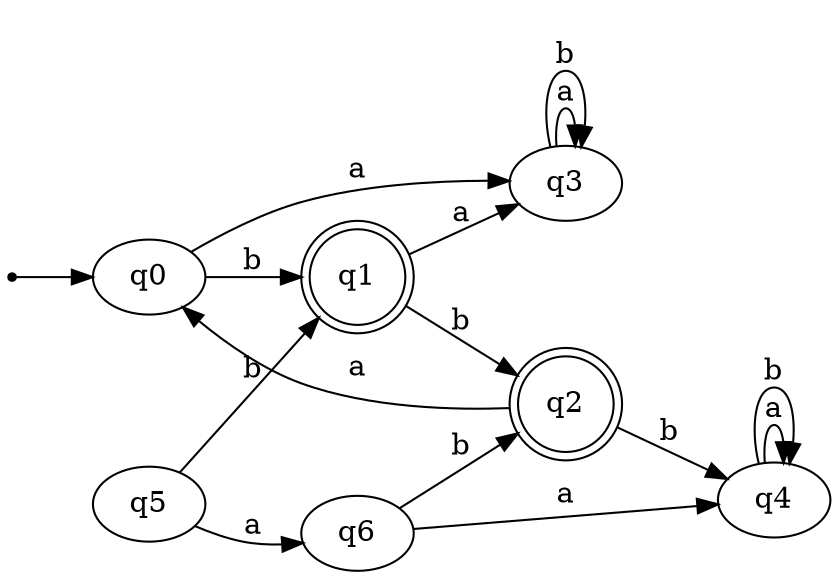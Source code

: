 digraph{

    rankdir=LR;
    inic[shape=point];

    inic->q0;

    q0->q1 [label="b"];
    q0->q3 [label="a"];

    q1->q2 [label="b"];
    q1->q3 [label="a"];

    q2->q4 [label="b"];
    q2->q0 [label="a"];

    q3->q3 [label="a"];
    q3->q3 [label="b"];

    q4->q4 [label="a"];
    q4->q4 [label="b"];
  
    q5->q6 [label="a"];
    q5->q1 [label="b"];

    q6->q4 [label="a"];
    q6->q2 [label="b"];


    q1[shape=doublecircle];
    q2[shape=doublecircle];
}
